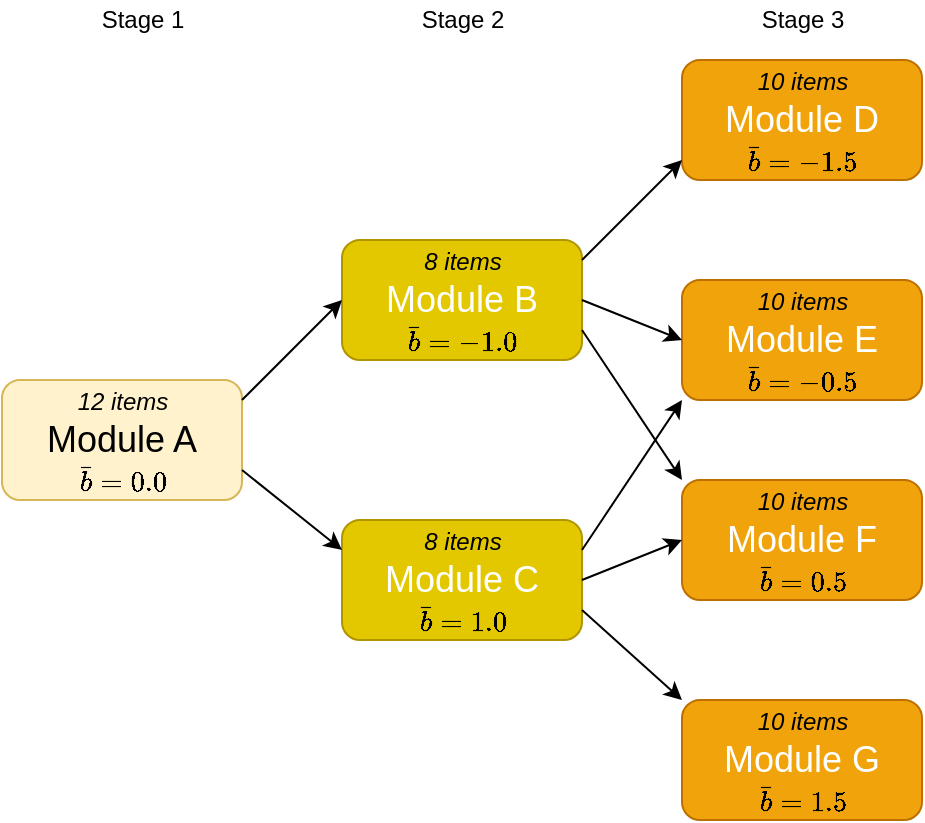 <mxfile version="14.1.8" type="device"><diagram id="XM6eQmzs4dFBqFdJC7KE" name="Page-1"><mxGraphModel dx="946" dy="617" grid="1" gridSize="10" guides="1" tooltips="1" connect="1" arrows="1" fold="1" page="1" pageScale="1" pageWidth="2336" pageHeight="1654" math="1" shadow="0"><root><mxCell id="0"/><mxCell id="1" parent="0"/><mxCell id="qg9WqHN5zYCaQq5_BUXY-33" value="&lt;font style=&quot;font-size: 18px&quot;&gt;Module A&lt;/font&gt;" style="whiteSpace=wrap;html=1;rounded=1;fillColor=#fff2cc;strokeColor=#d6b656;" parent="1" vertex="1"><mxGeometry x="180" y="300" width="120" height="60" as="geometry"/></mxCell><mxCell id="qg9WqHN5zYCaQq5_BUXY-34" value="&lt;font style=&quot;font-size: 18px&quot;&gt;Module B&lt;/font&gt;" style="whiteSpace=wrap;html=1;rounded=1;fillColor=#e3c800;strokeColor=#B09500;fontColor=#ffffff;" parent="1" vertex="1"><mxGeometry x="350" y="230" width="120" height="60" as="geometry"/></mxCell><mxCell id="qg9WqHN5zYCaQq5_BUXY-35" value="&lt;font style=&quot;font-size: 18px&quot;&gt;Module C&lt;/font&gt;" style="whiteSpace=wrap;html=1;rounded=1;fillColor=#e3c800;strokeColor=#B09500;fontColor=#ffffff;" parent="1" vertex="1"><mxGeometry x="350" y="370" width="120" height="60" as="geometry"/></mxCell><mxCell id="qg9WqHN5zYCaQq5_BUXY-36" value="&lt;font style=&quot;font-size: 18px&quot;&gt;Module G&lt;/font&gt;" style="whiteSpace=wrap;html=1;rounded=1;fillColor=#f0a30a;strokeColor=#BD7000;fontColor=#ffffff;" parent="1" vertex="1"><mxGeometry x="520" y="460" width="120" height="60" as="geometry"/></mxCell><mxCell id="qg9WqHN5zYCaQq5_BUXY-37" value="&lt;font style=&quot;font-size: 18px&quot;&gt;Module F&lt;/font&gt;" style="whiteSpace=wrap;html=1;rounded=1;fillColor=#f0a30a;strokeColor=#BD7000;fontColor=#ffffff;" parent="1" vertex="1"><mxGeometry x="520" y="350" width="120" height="60" as="geometry"/></mxCell><mxCell id="qg9WqHN5zYCaQq5_BUXY-38" value="&lt;font style=&quot;font-size: 18px&quot;&gt;Module E&lt;/font&gt;" style="whiteSpace=wrap;html=1;rounded=1;fillColor=#f0a30a;strokeColor=#BD7000;fontColor=#ffffff;" parent="1" vertex="1"><mxGeometry x="520" y="250" width="120" height="60" as="geometry"/></mxCell><mxCell id="qg9WqHN5zYCaQq5_BUXY-39" value="&lt;font style=&quot;font-size: 18px&quot;&gt;Module D&lt;/font&gt;" style="whiteSpace=wrap;html=1;rounded=1;fillColor=#f0a30a;strokeColor=#BD7000;fontColor=#ffffff;" parent="1" vertex="1"><mxGeometry x="520" y="140" width="120" height="60" as="geometry"/></mxCell><mxCell id="qg9WqHN5zYCaQq5_BUXY-40" value="Stage 1" style="text;html=1;resizable=0;autosize=1;align=center;verticalAlign=middle;points=[];fillColor=none;strokeColor=none;rounded=1;" parent="1" vertex="1"><mxGeometry x="220" y="110" width="60" height="20" as="geometry"/></mxCell><mxCell id="qg9WqHN5zYCaQq5_BUXY-41" value="Stage 2" style="text;html=1;resizable=0;autosize=1;align=center;verticalAlign=middle;points=[];fillColor=none;strokeColor=none;rounded=1;" parent="1" vertex="1"><mxGeometry x="380" y="110" width="60" height="20" as="geometry"/></mxCell><mxCell id="qg9WqHN5zYCaQq5_BUXY-42" value="$$\bar{b} = 0.0$$" style="text;html=1;resizable=0;autosize=1;align=center;verticalAlign=middle;points=[];fillColor=none;strokeColor=none;rounded=1;" parent="1" vertex="1"><mxGeometry x="185" y="340" width="110" height="20" as="geometry"/></mxCell><mxCell id="qg9WqHN5zYCaQq5_BUXY-43" value="$$\bar{b} = 1.0$$" style="text;html=1;resizable=0;autosize=1;align=center;verticalAlign=middle;points=[];fillColor=none;strokeColor=none;rounded=1;" parent="1" vertex="1"><mxGeometry x="355" y="410" width="110" height="20" as="geometry"/></mxCell><mxCell id="qg9WqHN5zYCaQq5_BUXY-44" value="$$\bar{b} = -1.0$$" style="text;html=1;resizable=0;autosize=1;align=center;verticalAlign=middle;points=[];fillColor=none;strokeColor=none;rounded=1;" parent="1" vertex="1"><mxGeometry x="355" y="270" width="110" height="20" as="geometry"/></mxCell><mxCell id="qg9WqHN5zYCaQq5_BUXY-45" value="$$\bar{b} = -1.5$$" style="text;html=1;resizable=0;autosize=1;align=center;verticalAlign=middle;points=[];fillColor=none;strokeColor=none;rounded=1;" parent="1" vertex="1"><mxGeometry x="525" y="180" width="110" height="20" as="geometry"/></mxCell><mxCell id="qg9WqHN5zYCaQq5_BUXY-46" value="$$\bar{b} = -0.5$$" style="text;html=1;resizable=0;autosize=1;align=center;verticalAlign=middle;points=[];fillColor=none;strokeColor=none;rounded=1;" parent="1" vertex="1"><mxGeometry x="525" y="290" width="110" height="20" as="geometry"/></mxCell><mxCell id="qg9WqHN5zYCaQq5_BUXY-47" value="$$\bar{b} = 0.5$$" style="text;html=1;resizable=0;autosize=1;align=center;verticalAlign=middle;points=[];fillColor=none;strokeColor=none;rounded=1;" parent="1" vertex="1"><mxGeometry x="525" y="390" width="110" height="20" as="geometry"/></mxCell><mxCell id="qg9WqHN5zYCaQq5_BUXY-48" value="$$\bar{b} = 1.5$$" style="text;html=1;resizable=0;autosize=1;align=center;verticalAlign=middle;points=[];fillColor=none;strokeColor=none;rounded=1;" parent="1" vertex="1"><mxGeometry x="525" y="500" width="110" height="20" as="geometry"/></mxCell><mxCell id="qg9WqHN5zYCaQq5_BUXY-49" value="Stage 3" style="text;html=1;resizable=0;autosize=1;align=center;verticalAlign=middle;points=[];fillColor=none;strokeColor=none;rounded=1;" parent="1" vertex="1"><mxGeometry x="550" y="110" width="60" height="20" as="geometry"/></mxCell><mxCell id="qg9WqHN5zYCaQq5_BUXY-50" value="" style="endArrow=classic;html=1;" parent="1" edge="1"><mxGeometry width="50" height="50" relative="1" as="geometry"><mxPoint x="300" y="310" as="sourcePoint"/><mxPoint x="350" y="260" as="targetPoint"/></mxGeometry></mxCell><mxCell id="qg9WqHN5zYCaQq5_BUXY-51" value="" style="endArrow=classic;html=1;" parent="1" edge="1"><mxGeometry width="50" height="50" relative="1" as="geometry"><mxPoint x="470" y="240" as="sourcePoint"/><mxPoint x="520" y="190" as="targetPoint"/></mxGeometry></mxCell><mxCell id="qg9WqHN5zYCaQq5_BUXY-52" value="" style="endArrow=classic;html=1;entryX=0;entryY=0.5;entryDx=0;entryDy=0;" parent="1" edge="1"><mxGeometry width="50" height="50" relative="1" as="geometry"><mxPoint x="470" y="260" as="sourcePoint"/><mxPoint x="520" y="280" as="targetPoint"/></mxGeometry></mxCell><mxCell id="qg9WqHN5zYCaQq5_BUXY-53" value="" style="endArrow=classic;html=1;entryX=0;entryY=0;entryDx=0;entryDy=0;exitX=1;exitY=0.75;exitDx=0;exitDy=0;" parent="1" edge="1"><mxGeometry width="50" height="50" relative="1" as="geometry"><mxPoint x="470" y="275" as="sourcePoint"/><mxPoint x="520" y="350" as="targetPoint"/></mxGeometry></mxCell><mxCell id="qg9WqHN5zYCaQq5_BUXY-54" value="" style="endArrow=classic;html=1;exitX=1;exitY=0.75;exitDx=0;exitDy=0;entryX=0;entryY=0.25;entryDx=0;entryDy=0;" parent="1" edge="1"><mxGeometry width="50" height="50" relative="1" as="geometry"><mxPoint x="300" y="345" as="sourcePoint"/><mxPoint x="350" y="385" as="targetPoint"/></mxGeometry></mxCell><mxCell id="qg9WqHN5zYCaQq5_BUXY-55" value="" style="endArrow=classic;html=1;exitX=1;exitY=0.25;exitDx=0;exitDy=0;entryX=0;entryY=1;entryDx=0;entryDy=0;" parent="1" edge="1"><mxGeometry width="50" height="50" relative="1" as="geometry"><mxPoint x="470" y="385" as="sourcePoint"/><mxPoint x="520" y="310" as="targetPoint"/></mxGeometry></mxCell><mxCell id="qg9WqHN5zYCaQq5_BUXY-56" value="" style="endArrow=classic;html=1;exitX=1;exitY=0.5;exitDx=0;exitDy=0;entryX=0;entryY=0.5;entryDx=0;entryDy=0;" parent="1" edge="1"><mxGeometry width="50" height="50" relative="1" as="geometry"><mxPoint x="470" y="400" as="sourcePoint"/><mxPoint x="520" y="380" as="targetPoint"/></mxGeometry></mxCell><mxCell id="qg9WqHN5zYCaQq5_BUXY-57" value="" style="endArrow=classic;html=1;exitX=1;exitY=0.75;exitDx=0;exitDy=0;entryX=0;entryY=0;entryDx=0;entryDy=0;" parent="1" edge="1"><mxGeometry width="50" height="50" relative="1" as="geometry"><mxPoint x="470" y="415" as="sourcePoint"/><mxPoint x="520" y="460" as="targetPoint"/></mxGeometry></mxCell><mxCell id="qg9WqHN5zYCaQq5_BUXY-58" value="&lt;i&gt;12 items&lt;/i&gt;" style="text;html=1;resizable=0;autosize=1;align=center;verticalAlign=middle;points=[];fillColor=none;strokeColor=none;rounded=0;sketch=0;" parent="1" vertex="1"><mxGeometry x="210" y="301" width="60" height="20" as="geometry"/></mxCell><mxCell id="qg9WqHN5zYCaQq5_BUXY-59" value="&lt;i&gt;8 items&lt;/i&gt;" style="text;html=1;resizable=0;autosize=1;align=center;verticalAlign=middle;points=[];fillColor=none;strokeColor=none;rounded=0;sketch=0;" parent="1" vertex="1"><mxGeometry x="385" y="231" width="50" height="20" as="geometry"/></mxCell><mxCell id="qg9WqHN5zYCaQq5_BUXY-60" value="&lt;i&gt;8 items&lt;/i&gt;" style="text;html=1;resizable=0;autosize=1;align=center;verticalAlign=middle;points=[];fillColor=none;strokeColor=none;rounded=0;sketch=0;" parent="1" vertex="1"><mxGeometry x="385" y="371" width="50" height="20" as="geometry"/></mxCell><mxCell id="qg9WqHN5zYCaQq5_BUXY-61" value="&lt;i&gt;10 items&lt;/i&gt;" style="text;html=1;resizable=0;autosize=1;align=center;verticalAlign=middle;points=[];fillColor=none;strokeColor=none;rounded=0;sketch=0;" parent="1" vertex="1"><mxGeometry x="550" y="461" width="60" height="20" as="geometry"/></mxCell><mxCell id="qg9WqHN5zYCaQq5_BUXY-62" value="&lt;i&gt;10 items&lt;/i&gt;" style="text;html=1;resizable=0;autosize=1;align=center;verticalAlign=middle;points=[];fillColor=none;strokeColor=none;rounded=0;sketch=0;" parent="1" vertex="1"><mxGeometry x="550" y="141" width="60" height="20" as="geometry"/></mxCell><mxCell id="qg9WqHN5zYCaQq5_BUXY-63" value="&lt;i&gt;10 items&lt;/i&gt;" style="text;html=1;resizable=0;autosize=1;align=center;verticalAlign=middle;points=[];fillColor=none;strokeColor=none;rounded=0;sketch=0;" parent="1" vertex="1"><mxGeometry x="550" y="251" width="60" height="20" as="geometry"/></mxCell><mxCell id="qg9WqHN5zYCaQq5_BUXY-64" value="&lt;i&gt;10 items&lt;/i&gt;" style="text;html=1;resizable=0;autosize=1;align=center;verticalAlign=middle;points=[];fillColor=none;strokeColor=none;rounded=0;sketch=0;" parent="1" vertex="1"><mxGeometry x="550" y="351" width="60" height="20" as="geometry"/></mxCell></root></mxGraphModel></diagram></mxfile>